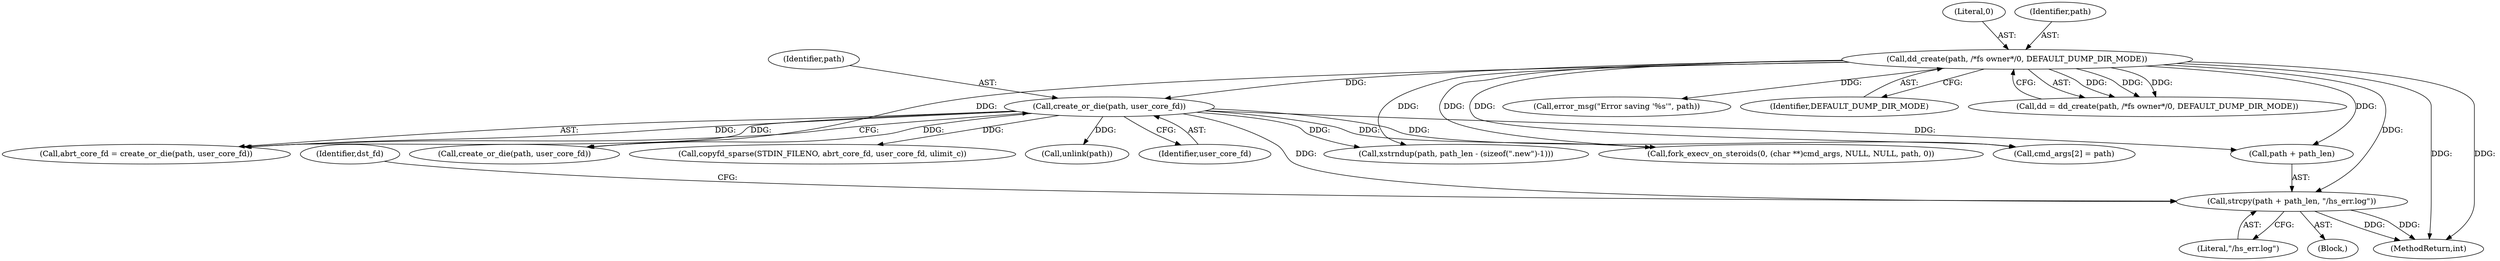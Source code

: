 digraph "0_abrt_3c1b60cfa62d39e5fff5a53a5bc53dae189e740e@API" {
"1001236" [label="(Call,strcpy(path + path_len, \"/hs_err.log\"))"];
"1001150" [label="(Call,create_or_die(path, user_core_fd))"];
"1000777" [label="(Call,dd_create(path, /*fs owner*/0, DEFAULT_DUMP_DIR_MODE))"];
"1001244" [label="(Call,create_or_die(path, user_core_fd))"];
"1001311" [label="(Call,cmd_args[2] = path)"];
"1000779" [label="(Literal,0)"];
"1001178" [label="(Call,unlink(path))"];
"1001240" [label="(Literal,\"/hs_err.log\")"];
"1001352" [label="(Call,xstrndup(path, path_len - (sizeof(\".new\")-1)))"];
"1001136" [label="(Call,error_msg(\"Error saving '%s'\", path))"];
"1001148" [label="(Call,abrt_core_fd = create_or_die(path, user_core_fd))"];
"1001334" [label="(Call,fork_execv_on_steroids(0, (char **)cmd_args, NULL, NULL, path, 0))"];
"1001243" [label="(Identifier,dst_fd)"];
"1000780" [label="(Identifier,DEFAULT_DUMP_DIR_MODE)"];
"1001447" [label="(MethodReturn,int)"];
"1001152" [label="(Identifier,user_core_fd)"];
"1001155" [label="(Call,copyfd_sparse(STDIN_FILENO, abrt_core_fd, user_core_fd, ulimit_c))"];
"1000777" [label="(Call,dd_create(path, /*fs owner*/0, DEFAULT_DUMP_DIR_MODE))"];
"1001151" [label="(Identifier,path)"];
"1001150" [label="(Call,create_or_die(path, user_core_fd))"];
"1000778" [label="(Identifier,path)"];
"1001237" [label="(Call,path + path_len)"];
"1001235" [label="(Block,)"];
"1000775" [label="(Call,dd = dd_create(path, /*fs owner*/0, DEFAULT_DUMP_DIR_MODE))"];
"1001236" [label="(Call,strcpy(path + path_len, \"/hs_err.log\"))"];
"1001236" -> "1001235"  [label="AST: "];
"1001236" -> "1001240"  [label="CFG: "];
"1001237" -> "1001236"  [label="AST: "];
"1001240" -> "1001236"  [label="AST: "];
"1001243" -> "1001236"  [label="CFG: "];
"1001236" -> "1001447"  [label="DDG: "];
"1001236" -> "1001447"  [label="DDG: "];
"1001150" -> "1001236"  [label="DDG: "];
"1000777" -> "1001236"  [label="DDG: "];
"1001150" -> "1001148"  [label="AST: "];
"1001150" -> "1001152"  [label="CFG: "];
"1001151" -> "1001150"  [label="AST: "];
"1001152" -> "1001150"  [label="AST: "];
"1001148" -> "1001150"  [label="CFG: "];
"1001150" -> "1001148"  [label="DDG: "];
"1001150" -> "1001148"  [label="DDG: "];
"1000777" -> "1001150"  [label="DDG: "];
"1001150" -> "1001155"  [label="DDG: "];
"1001150" -> "1001178"  [label="DDG: "];
"1001150" -> "1001237"  [label="DDG: "];
"1001150" -> "1001244"  [label="DDG: "];
"1001150" -> "1001311"  [label="DDG: "];
"1001150" -> "1001334"  [label="DDG: "];
"1001150" -> "1001352"  [label="DDG: "];
"1000777" -> "1000775"  [label="AST: "];
"1000777" -> "1000780"  [label="CFG: "];
"1000778" -> "1000777"  [label="AST: "];
"1000779" -> "1000777"  [label="AST: "];
"1000780" -> "1000777"  [label="AST: "];
"1000775" -> "1000777"  [label="CFG: "];
"1000777" -> "1001447"  [label="DDG: "];
"1000777" -> "1001447"  [label="DDG: "];
"1000777" -> "1000775"  [label="DDG: "];
"1000777" -> "1000775"  [label="DDG: "];
"1000777" -> "1000775"  [label="DDG: "];
"1000777" -> "1001136"  [label="DDG: "];
"1000777" -> "1001237"  [label="DDG: "];
"1000777" -> "1001244"  [label="DDG: "];
"1000777" -> "1001311"  [label="DDG: "];
"1000777" -> "1001334"  [label="DDG: "];
"1000777" -> "1001352"  [label="DDG: "];
}
